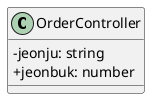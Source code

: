 @startuml
skinparam classAttributeIconSize 0

class OrderController {
    -jeonju: string
    +jeonbuk: number
}

@enduml